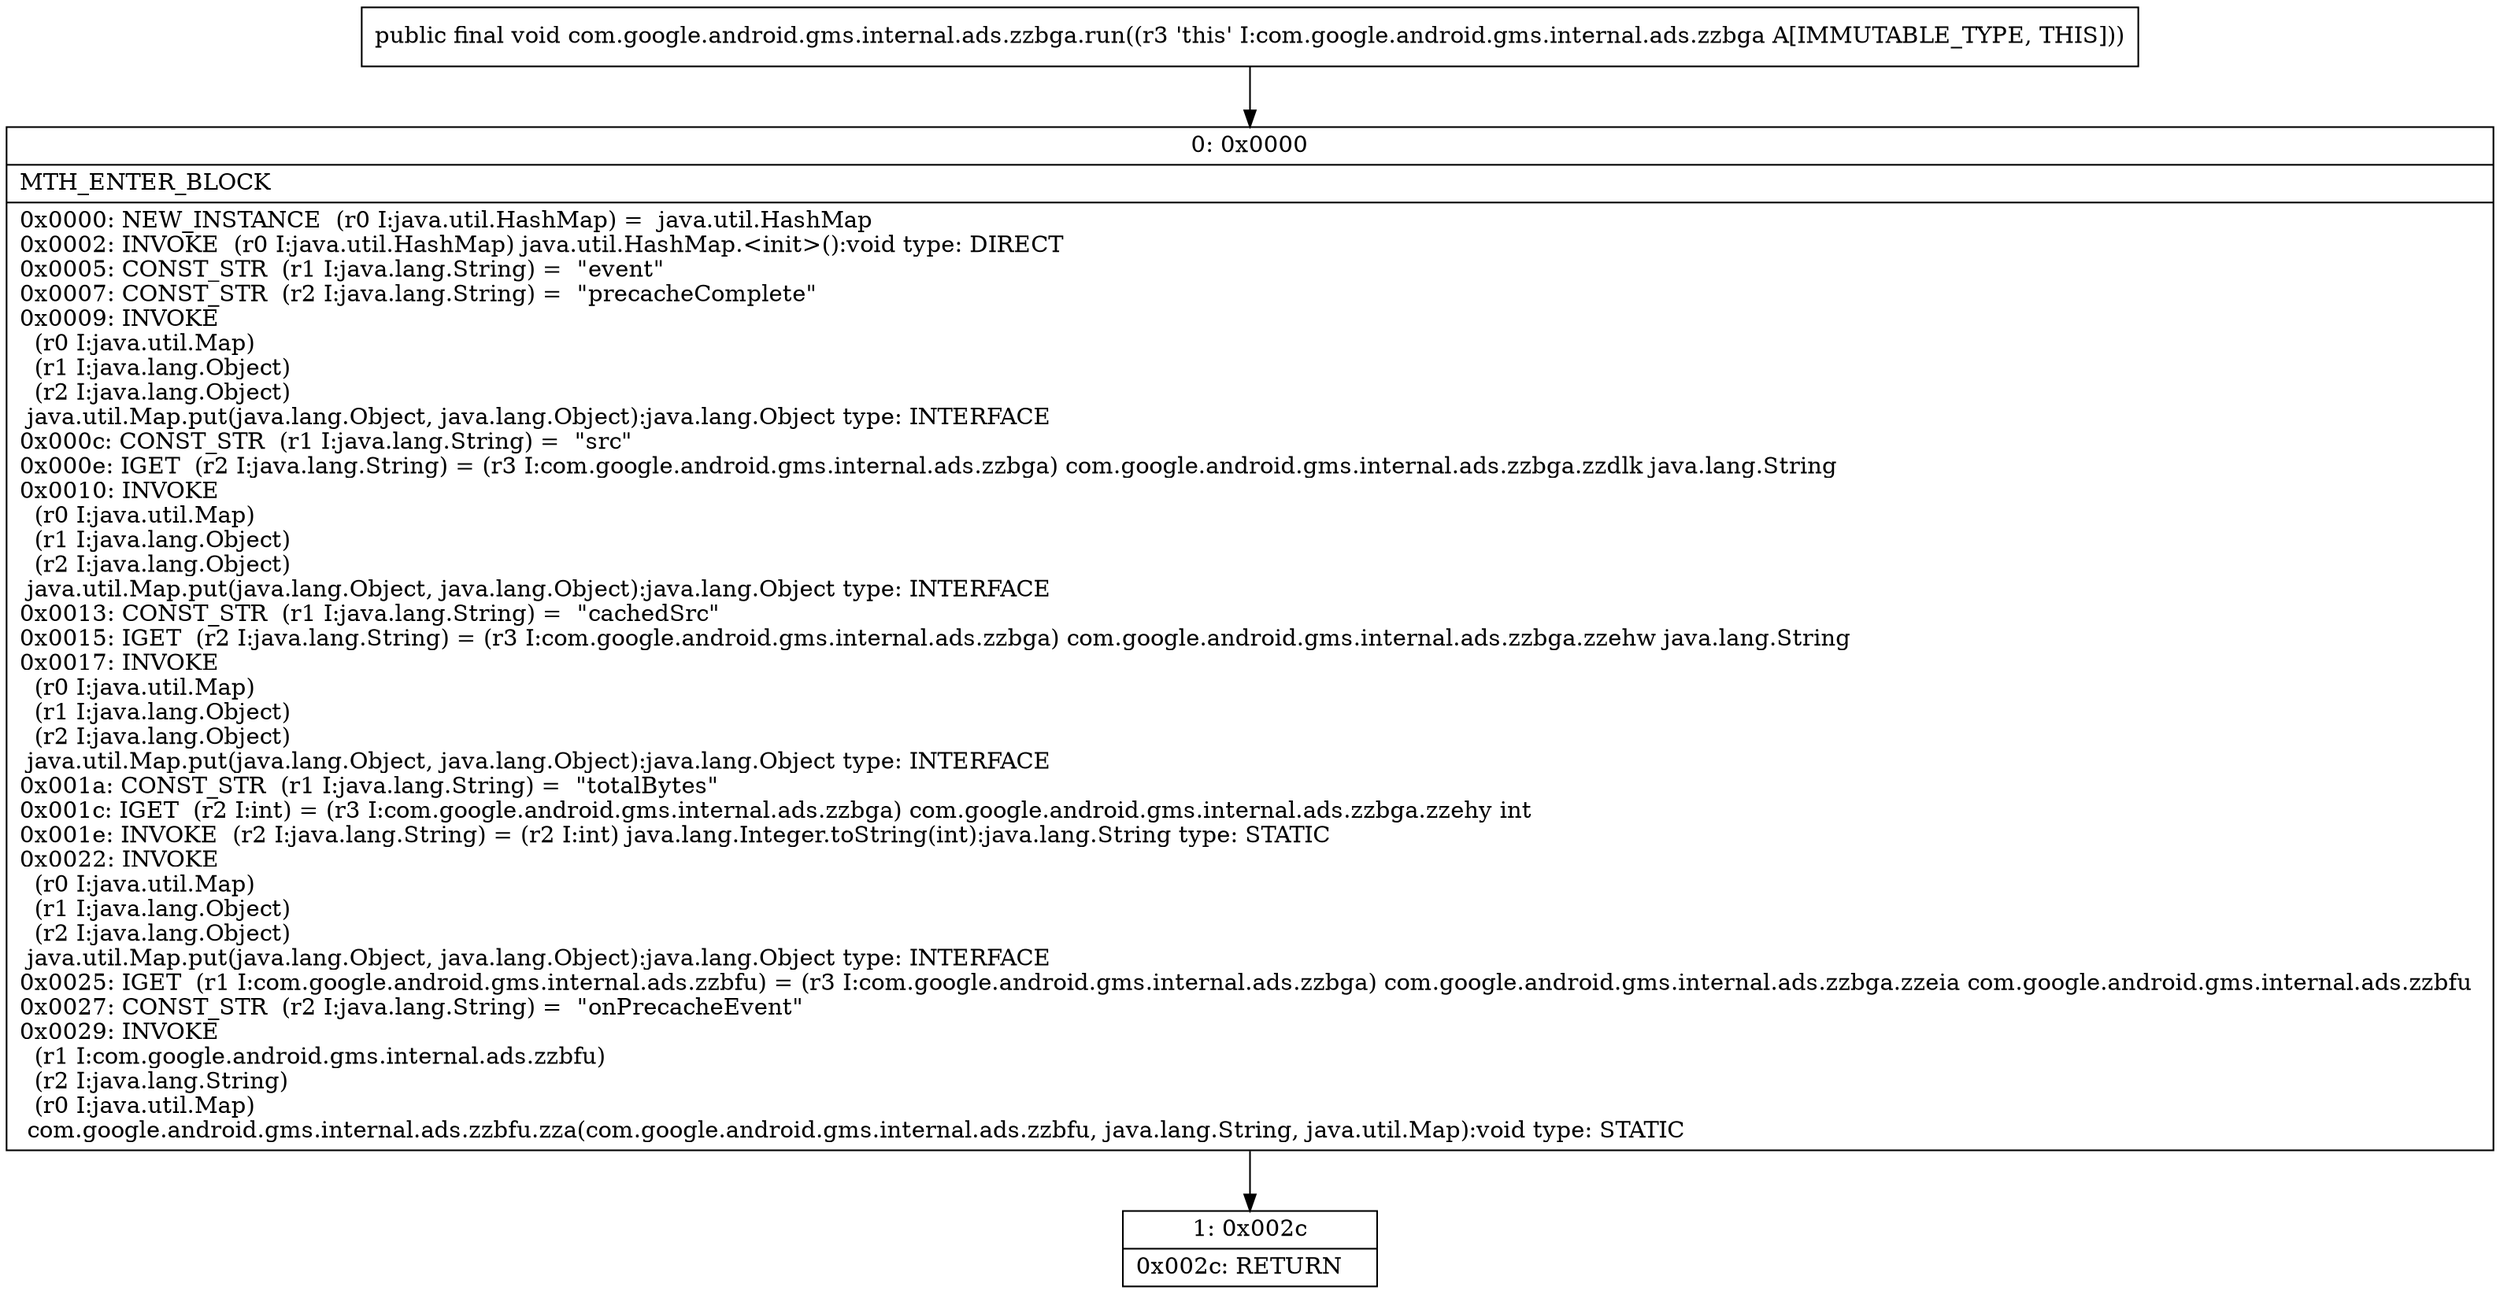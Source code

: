 digraph "CFG forcom.google.android.gms.internal.ads.zzbga.run()V" {
Node_0 [shape=record,label="{0\:\ 0x0000|MTH_ENTER_BLOCK\l|0x0000: NEW_INSTANCE  (r0 I:java.util.HashMap) =  java.util.HashMap \l0x0002: INVOKE  (r0 I:java.util.HashMap) java.util.HashMap.\<init\>():void type: DIRECT \l0x0005: CONST_STR  (r1 I:java.lang.String) =  \"event\" \l0x0007: CONST_STR  (r2 I:java.lang.String) =  \"precacheComplete\" \l0x0009: INVOKE  \l  (r0 I:java.util.Map)\l  (r1 I:java.lang.Object)\l  (r2 I:java.lang.Object)\l java.util.Map.put(java.lang.Object, java.lang.Object):java.lang.Object type: INTERFACE \l0x000c: CONST_STR  (r1 I:java.lang.String) =  \"src\" \l0x000e: IGET  (r2 I:java.lang.String) = (r3 I:com.google.android.gms.internal.ads.zzbga) com.google.android.gms.internal.ads.zzbga.zzdlk java.lang.String \l0x0010: INVOKE  \l  (r0 I:java.util.Map)\l  (r1 I:java.lang.Object)\l  (r2 I:java.lang.Object)\l java.util.Map.put(java.lang.Object, java.lang.Object):java.lang.Object type: INTERFACE \l0x0013: CONST_STR  (r1 I:java.lang.String) =  \"cachedSrc\" \l0x0015: IGET  (r2 I:java.lang.String) = (r3 I:com.google.android.gms.internal.ads.zzbga) com.google.android.gms.internal.ads.zzbga.zzehw java.lang.String \l0x0017: INVOKE  \l  (r0 I:java.util.Map)\l  (r1 I:java.lang.Object)\l  (r2 I:java.lang.Object)\l java.util.Map.put(java.lang.Object, java.lang.Object):java.lang.Object type: INTERFACE \l0x001a: CONST_STR  (r1 I:java.lang.String) =  \"totalBytes\" \l0x001c: IGET  (r2 I:int) = (r3 I:com.google.android.gms.internal.ads.zzbga) com.google.android.gms.internal.ads.zzbga.zzehy int \l0x001e: INVOKE  (r2 I:java.lang.String) = (r2 I:int) java.lang.Integer.toString(int):java.lang.String type: STATIC \l0x0022: INVOKE  \l  (r0 I:java.util.Map)\l  (r1 I:java.lang.Object)\l  (r2 I:java.lang.Object)\l java.util.Map.put(java.lang.Object, java.lang.Object):java.lang.Object type: INTERFACE \l0x0025: IGET  (r1 I:com.google.android.gms.internal.ads.zzbfu) = (r3 I:com.google.android.gms.internal.ads.zzbga) com.google.android.gms.internal.ads.zzbga.zzeia com.google.android.gms.internal.ads.zzbfu \l0x0027: CONST_STR  (r2 I:java.lang.String) =  \"onPrecacheEvent\" \l0x0029: INVOKE  \l  (r1 I:com.google.android.gms.internal.ads.zzbfu)\l  (r2 I:java.lang.String)\l  (r0 I:java.util.Map)\l com.google.android.gms.internal.ads.zzbfu.zza(com.google.android.gms.internal.ads.zzbfu, java.lang.String, java.util.Map):void type: STATIC \l}"];
Node_1 [shape=record,label="{1\:\ 0x002c|0x002c: RETURN   \l}"];
MethodNode[shape=record,label="{public final void com.google.android.gms.internal.ads.zzbga.run((r3 'this' I:com.google.android.gms.internal.ads.zzbga A[IMMUTABLE_TYPE, THIS])) }"];
MethodNode -> Node_0;
Node_0 -> Node_1;
}

